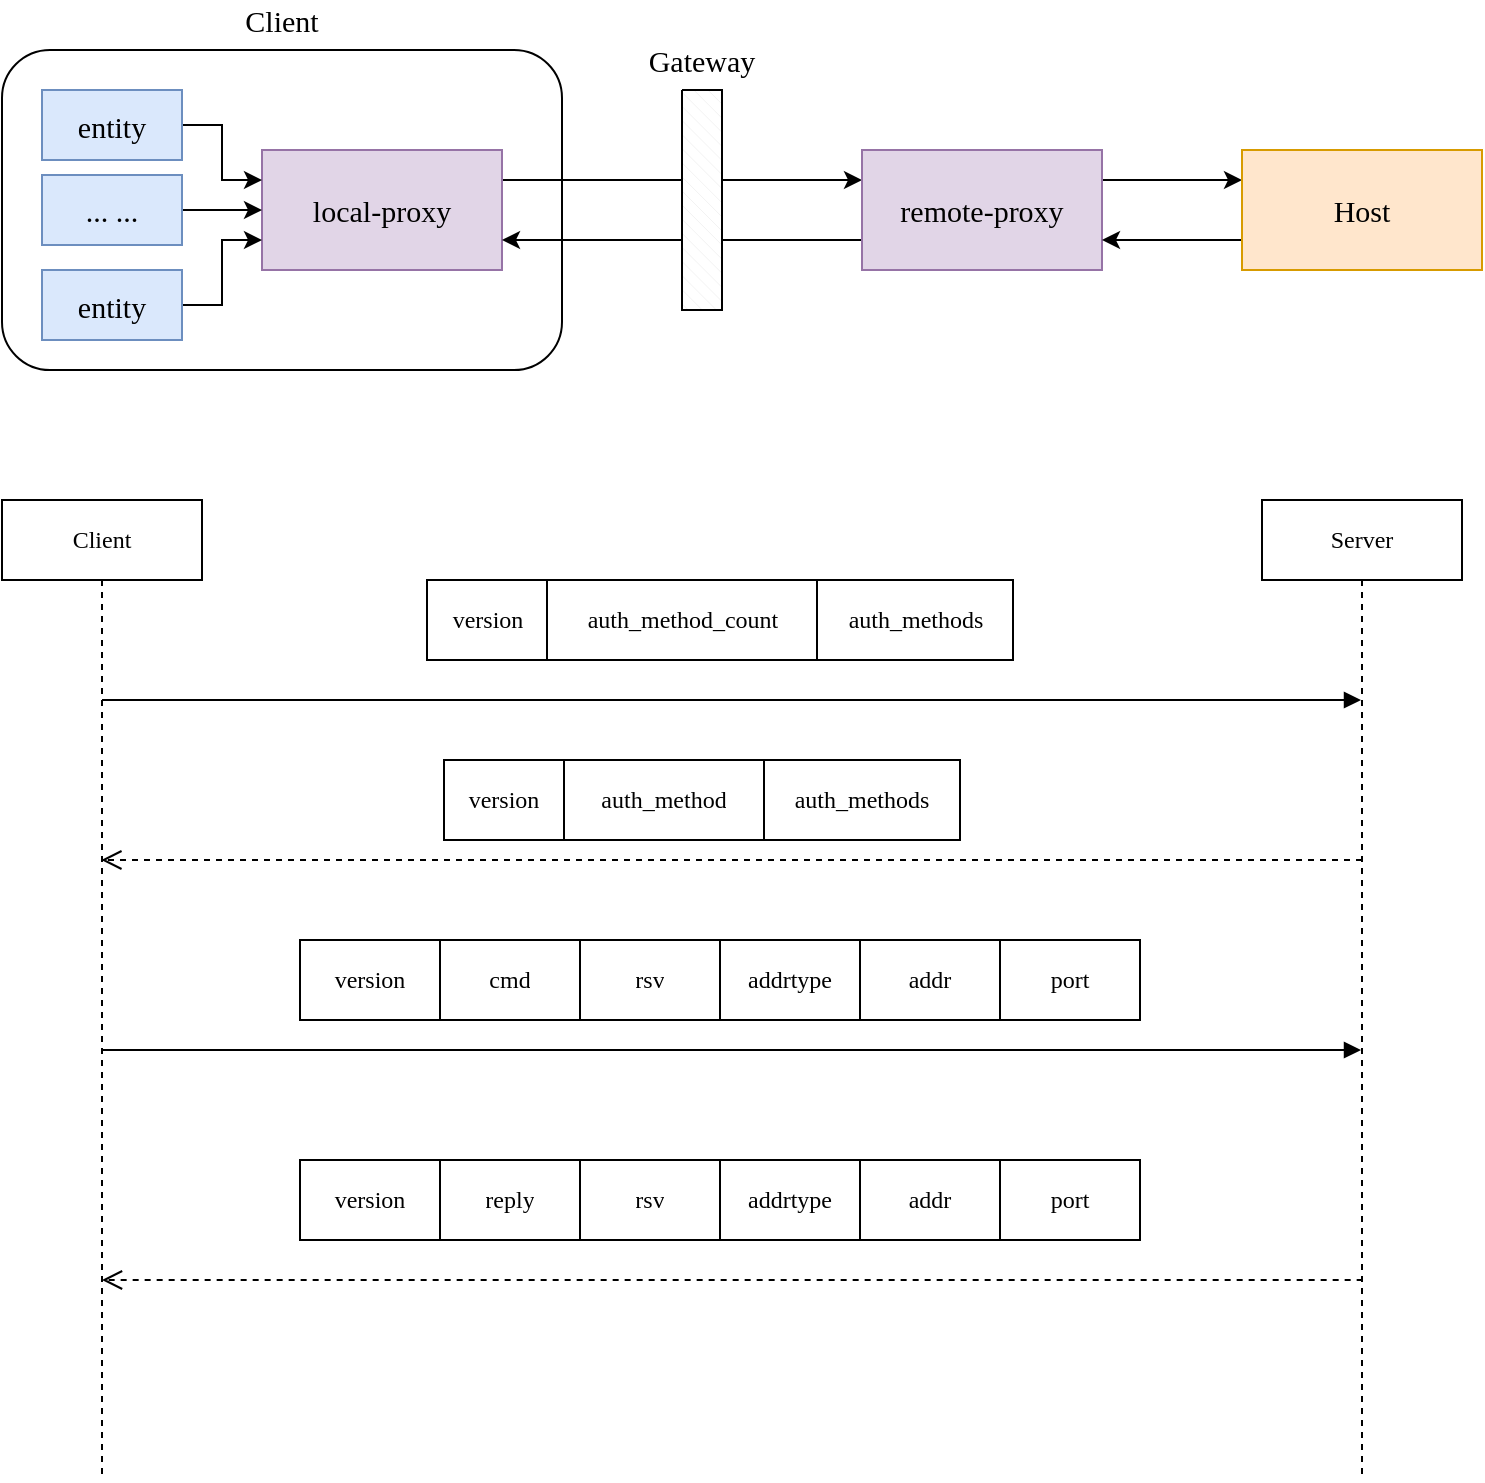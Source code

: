 <mxfile version="14.1.5" type="device"><diagram id="vvwYHW2MbF0vIbWxAk1t" name="Page-1"><mxGraphModel dx="868" dy="617" grid="1" gridSize="10" guides="1" tooltips="1" connect="1" arrows="1" fold="1" page="0" pageScale="1" pageWidth="850" pageHeight="1100" math="0" shadow="0"><root><mxCell id="0"/><mxCell id="1" parent="0"/><mxCell id="6uS8axCjlnNePy-VvI5X-8" value="" style="rounded=1;whiteSpace=wrap;html=1;fontFamily=Source Han Serif;fontSize=15;container=0;" parent="1" vertex="1"><mxGeometry x="240" y="335" width="280" height="160" as="geometry"/></mxCell><mxCell id="6uS8axCjlnNePy-VvI5X-13" style="edgeStyle=orthogonalEdgeStyle;rounded=0;orthogonalLoop=1;jettySize=auto;html=1;exitX=1;exitY=0.25;exitDx=0;exitDy=0;entryX=0;entryY=0.25;entryDx=0;entryDy=0;fontFamily=Source Han Serif;fontSize=15;" parent="1" source="6uS8axCjlnNePy-VvI5X-1" target="6uS8axCjlnNePy-VvI5X-2" edge="1"><mxGeometry relative="1" as="geometry"/></mxCell><mxCell id="6uS8axCjlnNePy-VvI5X-1" value="local-proxy" style="rounded=0;whiteSpace=wrap;html=1;fontFamily=Source Han Serif;fontSize=15;fillColor=#e1d5e7;strokeColor=#9673a6;" parent="1" vertex="1"><mxGeometry x="370" y="385" width="120" height="60" as="geometry"/></mxCell><mxCell id="6uS8axCjlnNePy-VvI5X-14" style="edgeStyle=orthogonalEdgeStyle;rounded=0;orthogonalLoop=1;jettySize=auto;html=1;exitX=1;exitY=0.25;exitDx=0;exitDy=0;entryX=0;entryY=0.25;entryDx=0;entryDy=0;fontFamily=Source Han Serif;fontSize=15;" parent="1" source="6uS8axCjlnNePy-VvI5X-2" target="6uS8axCjlnNePy-VvI5X-3" edge="1"><mxGeometry relative="1" as="geometry"/></mxCell><mxCell id="6uS8axCjlnNePy-VvI5X-16" style="edgeStyle=orthogonalEdgeStyle;rounded=0;orthogonalLoop=1;jettySize=auto;html=1;exitX=0;exitY=0.75;exitDx=0;exitDy=0;entryX=1;entryY=0.75;entryDx=0;entryDy=0;fontFamily=Source Han Serif;fontSize=15;" parent="1" source="6uS8axCjlnNePy-VvI5X-2" target="6uS8axCjlnNePy-VvI5X-1" edge="1"><mxGeometry relative="1" as="geometry"/></mxCell><mxCell id="6uS8axCjlnNePy-VvI5X-2" value="remote-proxy" style="rounded=0;whiteSpace=wrap;html=1;fontFamily=Source Han Serif;fontSize=15;fillColor=#e1d5e7;strokeColor=#9673a6;" parent="1" vertex="1"><mxGeometry x="670" y="385" width="120" height="60" as="geometry"/></mxCell><mxCell id="6uS8axCjlnNePy-VvI5X-15" style="edgeStyle=orthogonalEdgeStyle;rounded=0;orthogonalLoop=1;jettySize=auto;html=1;exitX=0;exitY=0.75;exitDx=0;exitDy=0;entryX=1;entryY=0.75;entryDx=0;entryDy=0;fontFamily=Source Han Serif;fontSize=15;" parent="1" source="6uS8axCjlnNePy-VvI5X-3" target="6uS8axCjlnNePy-VvI5X-2" edge="1"><mxGeometry relative="1" as="geometry"/></mxCell><mxCell id="6uS8axCjlnNePy-VvI5X-3" value="Host" style="rounded=0;whiteSpace=wrap;html=1;fontFamily=Source Han Serif;fontSize=15;fillColor=#ffe6cc;strokeColor=#d79b00;" parent="1" vertex="1"><mxGeometry x="860" y="385" width="120" height="60" as="geometry"/></mxCell><mxCell id="6uS8axCjlnNePy-VvI5X-19" value="" style="verticalLabelPosition=bottom;verticalAlign=top;html=1;shape=mxgraph.basic.patternFillRect;fillStyle=diagRev;step=5;fillStrokeWidth=0.2;fillStrokeColor=#dddddd;fontFamily=Source Han Serif;fontSize=15;" parent="1" vertex="1"><mxGeometry x="580" y="355" width="20" height="110" as="geometry"/></mxCell><mxCell id="6uS8axCjlnNePy-VvI5X-25" style="edgeStyle=orthogonalEdgeStyle;rounded=0;orthogonalLoop=1;jettySize=auto;html=1;exitX=1;exitY=0.5;exitDx=0;exitDy=0;entryX=0;entryY=0.25;entryDx=0;entryDy=0;fontFamily=Source Han Serif;fontSize=15;" parent="1" source="6uS8axCjlnNePy-VvI5X-5" target="6uS8axCjlnNePy-VvI5X-1" edge="1"><mxGeometry relative="1" as="geometry"/></mxCell><mxCell id="6uS8axCjlnNePy-VvI5X-5" value="entity" style="rounded=0;whiteSpace=wrap;html=1;fontFamily=Source Han Serif;fontSize=15;container=0;fillColor=#dae8fc;strokeColor=#6c8ebf;" parent="1" vertex="1"><mxGeometry x="260" y="355" width="70" height="35" as="geometry"/></mxCell><mxCell id="6uS8axCjlnNePy-VvI5X-27" style="edgeStyle=orthogonalEdgeStyle;rounded=0;orthogonalLoop=1;jettySize=auto;html=1;entryX=0;entryY=0.75;entryDx=0;entryDy=0;fontFamily=Source Han Serif;fontSize=15;" parent="1" source="6uS8axCjlnNePy-VvI5X-6" target="6uS8axCjlnNePy-VvI5X-1" edge="1"><mxGeometry relative="1" as="geometry"/></mxCell><mxCell id="6uS8axCjlnNePy-VvI5X-6" value="entity" style="rounded=0;whiteSpace=wrap;html=1;fontFamily=Source Han Serif;fontSize=15;container=0;fillColor=#dae8fc;strokeColor=#6c8ebf;" parent="1" vertex="1"><mxGeometry x="260" y="445" width="70" height="35" as="geometry"/></mxCell><mxCell id="6uS8axCjlnNePy-VvI5X-26" style="edgeStyle=orthogonalEdgeStyle;rounded=0;orthogonalLoop=1;jettySize=auto;html=1;entryX=0;entryY=0.5;entryDx=0;entryDy=0;fontFamily=Source Han Serif;fontSize=15;" parent="1" source="6uS8axCjlnNePy-VvI5X-7" target="6uS8axCjlnNePy-VvI5X-1" edge="1"><mxGeometry relative="1" as="geometry"/></mxCell><mxCell id="6uS8axCjlnNePy-VvI5X-7" value="... ..." style="rounded=0;whiteSpace=wrap;html=1;fontFamily=Source Han Serif;fontSize=15;container=0;fillColor=#dae8fc;strokeColor=#6c8ebf;" parent="1" vertex="1"><mxGeometry x="260" y="397.5" width="70" height="35" as="geometry"/></mxCell><mxCell id="6uS8axCjlnNePy-VvI5X-21" value="Client" style="text;html=1;strokeColor=none;fillColor=none;align=center;verticalAlign=middle;whiteSpace=wrap;rounded=0;fontFamily=Source Han Serif;fontSize=15;" parent="1" vertex="1"><mxGeometry x="340" y="310" width="80" height="20" as="geometry"/></mxCell><mxCell id="6uS8axCjlnNePy-VvI5X-22" value="Gateway" style="text;html=1;strokeColor=none;fillColor=none;align=center;verticalAlign=middle;whiteSpace=wrap;rounded=0;fontFamily=Source Han Serif;fontSize=15;" parent="1" vertex="1"><mxGeometry x="550" y="330" width="80" height="20" as="geometry"/></mxCell><mxCell id="EHE3QP3HQ4iOk3ZGxw54-1" value="" style="shape=table;html=1;whiteSpace=wrap;startSize=0;container=1;collapsible=0;childLayout=tableLayout;fontFamily=Source Han Serif;" parent="1" vertex="1"><mxGeometry x="452.5" y="600" width="293" height="40" as="geometry"/></mxCell><mxCell id="EHE3QP3HQ4iOk3ZGxw54-2" value="" style="shape=partialRectangle;html=1;whiteSpace=wrap;collapsible=0;dropTarget=0;pointerEvents=0;fillColor=none;top=0;left=0;bottom=0;right=0;points=[[0,0.5],[1,0.5]];portConstraint=eastwest;fontFamily=Source Han Serif;" parent="EHE3QP3HQ4iOk3ZGxw54-1" vertex="1"><mxGeometry width="293" height="40" as="geometry"/></mxCell><mxCell id="EHE3QP3HQ4iOk3ZGxw54-3" value="version" style="shape=partialRectangle;html=1;whiteSpace=wrap;connectable=0;overflow=hidden;fillColor=none;top=0;left=0;bottom=0;right=0;fontFamily=Source Han Serif;" parent="EHE3QP3HQ4iOk3ZGxw54-2" vertex="1"><mxGeometry width="60" height="40" as="geometry"/></mxCell><mxCell id="EHE3QP3HQ4iOk3ZGxw54-4" value="auth_method_count" style="shape=partialRectangle;html=1;whiteSpace=wrap;connectable=0;overflow=hidden;fillColor=none;top=0;left=0;bottom=0;right=0;fontFamily=Source Han Serif;" parent="EHE3QP3HQ4iOk3ZGxw54-2" vertex="1"><mxGeometry x="60" width="135" height="40" as="geometry"/></mxCell><mxCell id="EHE3QP3HQ4iOk3ZGxw54-5" value="auth_methods" style="shape=partialRectangle;html=1;whiteSpace=wrap;connectable=0;overflow=hidden;fillColor=none;top=0;left=0;bottom=0;right=0;fontFamily=Source Han Serif;" parent="EHE3QP3HQ4iOk3ZGxw54-2" vertex="1"><mxGeometry x="195" width="98" height="40" as="geometry"/></mxCell><mxCell id="EHE3QP3HQ4iOk3ZGxw54-7" value="" style="shape=table;html=1;whiteSpace=wrap;startSize=0;container=1;collapsible=0;childLayout=tableLayout;fontFamily=Source Han Serif;" parent="1" vertex="1"><mxGeometry x="461" y="690" width="258" height="40" as="geometry"/></mxCell><mxCell id="EHE3QP3HQ4iOk3ZGxw54-8" value="" style="shape=partialRectangle;html=1;whiteSpace=wrap;collapsible=0;dropTarget=0;pointerEvents=0;fillColor=none;top=0;left=0;bottom=0;right=0;points=[[0,0.5],[1,0.5]];portConstraint=eastwest;fontFamily=Source Han Serif;" parent="EHE3QP3HQ4iOk3ZGxw54-7" vertex="1"><mxGeometry width="258" height="40" as="geometry"/></mxCell><mxCell id="EHE3QP3HQ4iOk3ZGxw54-9" value="version" style="shape=partialRectangle;html=1;whiteSpace=wrap;connectable=0;overflow=hidden;fillColor=none;top=0;left=0;bottom=0;right=0;fontFamily=Source Han Serif;" parent="EHE3QP3HQ4iOk3ZGxw54-8" vertex="1"><mxGeometry width="60" height="40" as="geometry"/></mxCell><mxCell id="EHE3QP3HQ4iOk3ZGxw54-10" value="auth_method" style="shape=partialRectangle;html=1;whiteSpace=wrap;connectable=0;overflow=hidden;fillColor=none;top=0;left=0;bottom=0;right=0;fontFamily=Source Han Serif;" parent="EHE3QP3HQ4iOk3ZGxw54-8" vertex="1"><mxGeometry x="60" width="100" height="40" as="geometry"/></mxCell><mxCell id="EHE3QP3HQ4iOk3ZGxw54-11" value="auth_methods" style="shape=partialRectangle;html=1;whiteSpace=wrap;connectable=0;overflow=hidden;fillColor=none;top=0;left=0;bottom=0;right=0;fontFamily=Source Han Serif;" parent="EHE3QP3HQ4iOk3ZGxw54-8" vertex="1"><mxGeometry x="160" width="98" height="40" as="geometry"/></mxCell><mxCell id="EHE3QP3HQ4iOk3ZGxw54-12" value="" style="shape=table;html=1;whiteSpace=wrap;startSize=0;container=1;collapsible=0;childLayout=tableLayout;fontFamily=Source Han Serif;" parent="1" vertex="1"><mxGeometry x="389" y="780" width="420" height="40" as="geometry"/></mxCell><mxCell id="EHE3QP3HQ4iOk3ZGxw54-13" value="" style="shape=partialRectangle;html=1;whiteSpace=wrap;collapsible=0;dropTarget=0;pointerEvents=0;fillColor=none;top=0;left=0;bottom=0;right=0;points=[[0,0.5],[1,0.5]];portConstraint=eastwest;fontFamily=Source Han Serif;" parent="EHE3QP3HQ4iOk3ZGxw54-12" vertex="1"><mxGeometry width="420" height="40" as="geometry"/></mxCell><mxCell id="EHE3QP3HQ4iOk3ZGxw54-14" value="version" style="shape=partialRectangle;html=1;whiteSpace=wrap;connectable=0;overflow=hidden;fillColor=none;top=0;left=0;bottom=0;right=0;fontFamily=Source Han Serif;" parent="EHE3QP3HQ4iOk3ZGxw54-13" vertex="1"><mxGeometry width="70" height="40" as="geometry"/></mxCell><mxCell id="EHE3QP3HQ4iOk3ZGxw54-15" value="cmd" style="shape=partialRectangle;html=1;whiteSpace=wrap;connectable=0;overflow=hidden;fillColor=none;top=0;left=0;bottom=0;right=0;fontFamily=Source Han Serif;" parent="EHE3QP3HQ4iOk3ZGxw54-13" vertex="1"><mxGeometry x="70" width="70" height="40" as="geometry"/></mxCell><mxCell id="EHE3QP3HQ4iOk3ZGxw54-16" value="rsv" style="shape=partialRectangle;html=1;whiteSpace=wrap;connectable=0;overflow=hidden;fillColor=none;top=0;left=0;bottom=0;right=0;fontFamily=Source Han Serif;" parent="EHE3QP3HQ4iOk3ZGxw54-13" vertex="1"><mxGeometry x="140" width="70" height="40" as="geometry"/></mxCell><mxCell id="EHE3QP3HQ4iOk3ZGxw54-18" value="addrtype" style="shape=partialRectangle;html=1;whiteSpace=wrap;connectable=0;overflow=hidden;fillColor=none;top=0;left=0;bottom=0;right=0;fontFamily=Source Han Serif;" parent="EHE3QP3HQ4iOk3ZGxw54-13" vertex="1"><mxGeometry x="210" width="70" height="40" as="geometry"/></mxCell><mxCell id="EHE3QP3HQ4iOk3ZGxw54-17" value="addr" style="shape=partialRectangle;html=1;whiteSpace=wrap;connectable=0;overflow=hidden;fillColor=none;top=0;left=0;bottom=0;right=0;fontFamily=Source Han Serif;" parent="EHE3QP3HQ4iOk3ZGxw54-13" vertex="1"><mxGeometry x="280" width="70" height="40" as="geometry"/></mxCell><mxCell id="EHE3QP3HQ4iOk3ZGxw54-19" value="port" style="shape=partialRectangle;html=1;whiteSpace=wrap;connectable=0;overflow=hidden;fillColor=none;top=0;left=0;bottom=0;right=0;fontFamily=Source Han Serif;" parent="EHE3QP3HQ4iOk3ZGxw54-13" vertex="1"><mxGeometry x="350" width="70" height="40" as="geometry"/></mxCell><mxCell id="EHE3QP3HQ4iOk3ZGxw54-20" value="Client" style="shape=umlLifeline;perimeter=lifelinePerimeter;whiteSpace=wrap;html=1;container=1;collapsible=0;recursiveResize=0;outlineConnect=0;fontFamily=Source Han Serif;" parent="1" vertex="1"><mxGeometry x="240" y="560" width="100" height="490" as="geometry"/></mxCell><mxCell id="EHE3QP3HQ4iOk3ZGxw54-24" value="" style="html=1;verticalAlign=bottom;endArrow=block;fontFamily=Source Han Serif;" parent="EHE3QP3HQ4iOk3ZGxw54-20" target="EHE3QP3HQ4iOk3ZGxw54-21" edge="1"><mxGeometry width="80" relative="1" as="geometry"><mxPoint x="50" y="100" as="sourcePoint"/><mxPoint x="130" y="100" as="targetPoint"/></mxGeometry></mxCell><mxCell id="EHE3QP3HQ4iOk3ZGxw54-21" value="Server" style="shape=umlLifeline;perimeter=lifelinePerimeter;whiteSpace=wrap;html=1;container=1;collapsible=0;recursiveResize=0;outlineConnect=0;fontFamily=Source Han Serif;" parent="1" vertex="1"><mxGeometry x="870" y="560" width="100" height="490" as="geometry"/></mxCell><mxCell id="EHE3QP3HQ4iOk3ZGxw54-25" value="" style="html=1;verticalAlign=bottom;endArrow=open;dashed=1;endSize=8;fontFamily=Source Han Serif;" parent="1" edge="1"><mxGeometry relative="1" as="geometry"><mxPoint x="920" y="740" as="sourcePoint"/><mxPoint x="289.667" y="740" as="targetPoint"/></mxGeometry></mxCell><mxCell id="EHE3QP3HQ4iOk3ZGxw54-26" value="" style="html=1;verticalAlign=bottom;endArrow=block;fontFamily=Source Han Serif;" parent="1" edge="1"><mxGeometry width="80" relative="1" as="geometry"><mxPoint x="290" y="835" as="sourcePoint"/><mxPoint x="919.5" y="835" as="targetPoint"/></mxGeometry></mxCell><mxCell id="PukGru02ORPtAxzdY-1k-1" value="" style="shape=table;html=1;whiteSpace=wrap;startSize=0;container=1;collapsible=0;childLayout=tableLayout;fontFamily=Source Han Serif;" vertex="1" parent="1"><mxGeometry x="389" y="890" width="420" height="40" as="geometry"/></mxCell><mxCell id="PukGru02ORPtAxzdY-1k-2" value="" style="shape=partialRectangle;html=1;whiteSpace=wrap;collapsible=0;dropTarget=0;pointerEvents=0;fillColor=none;top=0;left=0;bottom=0;right=0;points=[[0,0.5],[1,0.5]];portConstraint=eastwest;fontFamily=Source Han Serif;" vertex="1" parent="PukGru02ORPtAxzdY-1k-1"><mxGeometry width="420" height="40" as="geometry"/></mxCell><mxCell id="PukGru02ORPtAxzdY-1k-3" value="version" style="shape=partialRectangle;html=1;whiteSpace=wrap;connectable=0;overflow=hidden;fillColor=none;top=0;left=0;bottom=0;right=0;fontFamily=Source Han Serif;" vertex="1" parent="PukGru02ORPtAxzdY-1k-2"><mxGeometry width="70" height="40" as="geometry"/></mxCell><mxCell id="PukGru02ORPtAxzdY-1k-4" value="reply" style="shape=partialRectangle;html=1;whiteSpace=wrap;connectable=0;overflow=hidden;fillColor=none;top=0;left=0;bottom=0;right=0;fontFamily=Source Han Serif;" vertex="1" parent="PukGru02ORPtAxzdY-1k-2"><mxGeometry x="70" width="70" height="40" as="geometry"/></mxCell><mxCell id="PukGru02ORPtAxzdY-1k-5" value="rsv" style="shape=partialRectangle;html=1;whiteSpace=wrap;connectable=0;overflow=hidden;fillColor=none;top=0;left=0;bottom=0;right=0;fontFamily=Source Han Serif;" vertex="1" parent="PukGru02ORPtAxzdY-1k-2"><mxGeometry x="140" width="70" height="40" as="geometry"/></mxCell><mxCell id="PukGru02ORPtAxzdY-1k-6" value="addrtype" style="shape=partialRectangle;html=1;whiteSpace=wrap;connectable=0;overflow=hidden;fillColor=none;top=0;left=0;bottom=0;right=0;fontFamily=Source Han Serif;" vertex="1" parent="PukGru02ORPtAxzdY-1k-2"><mxGeometry x="210" width="70" height="40" as="geometry"/></mxCell><mxCell id="PukGru02ORPtAxzdY-1k-7" value="addr" style="shape=partialRectangle;html=1;whiteSpace=wrap;connectable=0;overflow=hidden;fillColor=none;top=0;left=0;bottom=0;right=0;fontFamily=Source Han Serif;" vertex="1" parent="PukGru02ORPtAxzdY-1k-2"><mxGeometry x="280" width="70" height="40" as="geometry"/></mxCell><mxCell id="PukGru02ORPtAxzdY-1k-8" value="port" style="shape=partialRectangle;html=1;whiteSpace=wrap;connectable=0;overflow=hidden;fillColor=none;top=0;left=0;bottom=0;right=0;fontFamily=Source Han Serif;" vertex="1" parent="PukGru02ORPtAxzdY-1k-2"><mxGeometry x="350" width="70" height="40" as="geometry"/></mxCell><mxCell id="PukGru02ORPtAxzdY-1k-9" value="" style="html=1;verticalAlign=bottom;endArrow=open;dashed=1;endSize=8;fontFamily=Source Han Serif;" edge="1" parent="1"><mxGeometry relative="1" as="geometry"><mxPoint x="920.33" y="950" as="sourcePoint"/><mxPoint x="289.997" y="950" as="targetPoint"/></mxGeometry></mxCell></root></mxGraphModel></diagram></mxfile>